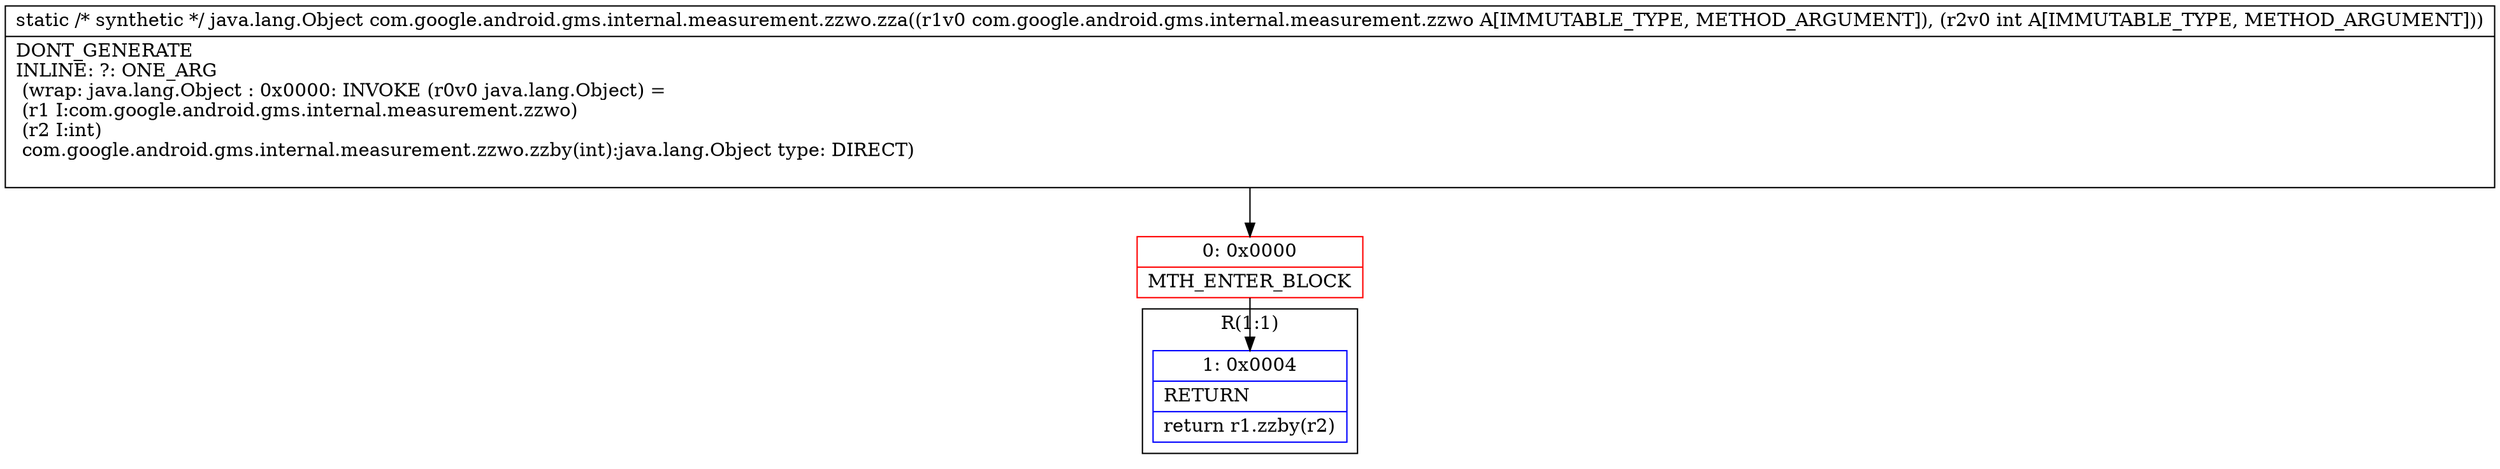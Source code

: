 digraph "CFG forcom.google.android.gms.internal.measurement.zzwo.zza(Lcom\/google\/android\/gms\/internal\/measurement\/zzwo;I)Ljava\/lang\/Object;" {
subgraph cluster_Region_916811018 {
label = "R(1:1)";
node [shape=record,color=blue];
Node_1 [shape=record,label="{1\:\ 0x0004|RETURN\l|return r1.zzby(r2)\l}"];
}
Node_0 [shape=record,color=red,label="{0\:\ 0x0000|MTH_ENTER_BLOCK\l}"];
MethodNode[shape=record,label="{static \/* synthetic *\/ java.lang.Object com.google.android.gms.internal.measurement.zzwo.zza((r1v0 com.google.android.gms.internal.measurement.zzwo A[IMMUTABLE_TYPE, METHOD_ARGUMENT]), (r2v0 int A[IMMUTABLE_TYPE, METHOD_ARGUMENT]))  | DONT_GENERATE\lINLINE: ?: ONE_ARG  \l  (wrap: java.lang.Object : 0x0000: INVOKE  (r0v0 java.lang.Object) = \l  (r1 I:com.google.android.gms.internal.measurement.zzwo)\l  (r2 I:int)\l com.google.android.gms.internal.measurement.zzwo.zzby(int):java.lang.Object type: DIRECT)\l\l}"];
MethodNode -> Node_0;
Node_0 -> Node_1;
}

